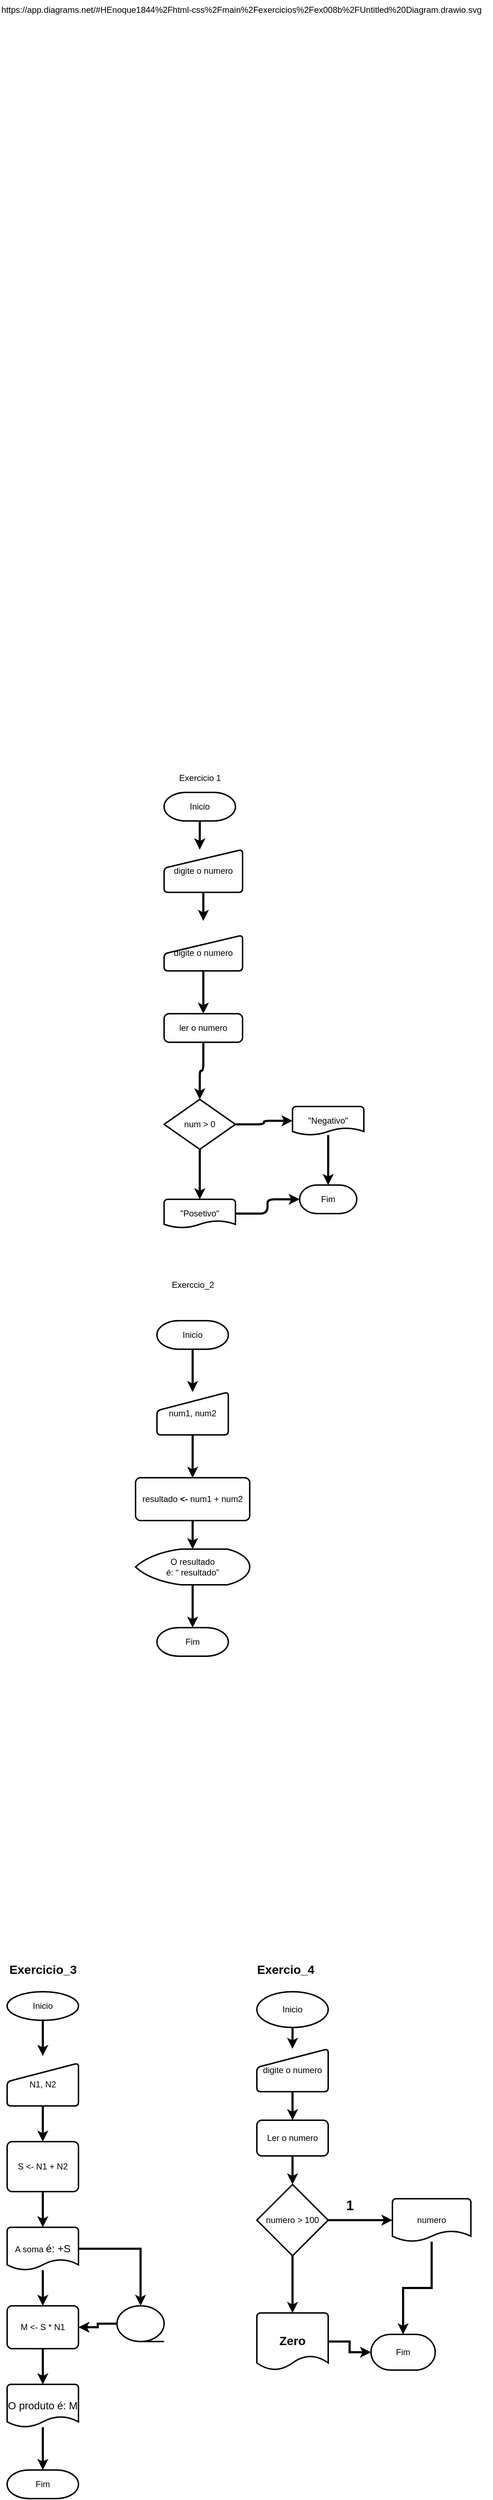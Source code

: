 <mxfile version="15.7.3" type="github"><diagram id="C5RBs43oDa-KdzZeNtuy" name="Page-1"><mxGraphModel dx="868" dy="7417" grid="1" gridSize="10" guides="1" tooltips="1" connect="1" arrows="1" fold="1" page="1" pageScale="1" pageWidth="827" pageHeight="1169" math="0" shadow="0"><root><mxCell id="WIyWlLk6GJQsqaUBKTNV-0"/><mxCell id="WIyWlLk6GJQsqaUBKTNV-1" parent="WIyWlLk6GJQsqaUBKTNV-0"/><mxCell id="7aczeXKKdlZf4Kcv0Hij-22" style="edgeStyle=orthogonalEdgeStyle;rounded=1;orthogonalLoop=1;jettySize=auto;html=1;entryX=0.5;entryY=0;entryDx=0;entryDy=0;strokeWidth=3;" parent="WIyWlLk6GJQsqaUBKTNV-1" source="7aczeXKKdlZf4Kcv0Hij-20" target="7aczeXKKdlZf4Kcv0Hij-21" edge="1"><mxGeometry relative="1" as="geometry"/></mxCell><mxCell id="7aczeXKKdlZf4Kcv0Hij-20" value="Inicio" style="strokeWidth=2;html=1;shape=mxgraph.flowchart.terminator;whiteSpace=wrap;" parent="WIyWlLk6GJQsqaUBKTNV-1" vertex="1"><mxGeometry x="350" y="-4300" width="100" height="40" as="geometry"/></mxCell><mxCell id="7aczeXKKdlZf4Kcv0Hij-24" style="edgeStyle=orthogonalEdgeStyle;rounded=1;orthogonalLoop=1;jettySize=auto;html=1;entryX=0.5;entryY=0;entryDx=0;entryDy=0;strokeWidth=3;" parent="WIyWlLk6GJQsqaUBKTNV-1" source="7aczeXKKdlZf4Kcv0Hij-21" target="7aczeXKKdlZf4Kcv0Hij-23" edge="1"><mxGeometry relative="1" as="geometry"/></mxCell><mxCell id="7aczeXKKdlZf4Kcv0Hij-21" value="num1, num2" style="html=1;strokeWidth=2;shape=manualInput;whiteSpace=wrap;rounded=1;size=26;arcSize=11;" parent="WIyWlLk6GJQsqaUBKTNV-1" vertex="1"><mxGeometry x="350" y="-4200" width="100" height="60" as="geometry"/></mxCell><mxCell id="7aczeXKKdlZf4Kcv0Hij-26" style="edgeStyle=orthogonalEdgeStyle;rounded=1;orthogonalLoop=1;jettySize=auto;html=1;entryX=0.5;entryY=0;entryDx=0;entryDy=0;entryPerimeter=0;strokeWidth=3;" parent="WIyWlLk6GJQsqaUBKTNV-1" source="7aczeXKKdlZf4Kcv0Hij-23" target="7aczeXKKdlZf4Kcv0Hij-25" edge="1"><mxGeometry relative="1" as="geometry"/></mxCell><mxCell id="7aczeXKKdlZf4Kcv0Hij-23" value="resultado&amp;nbsp;&lt;b&gt;&amp;lt;-&lt;/b&gt;&amp;nbsp;num1 + num2" style="rounded=1;whiteSpace=wrap;html=1;absoluteArcSize=1;arcSize=14;strokeWidth=2;" parent="WIyWlLk6GJQsqaUBKTNV-1" vertex="1"><mxGeometry x="320" y="-4080" width="160" height="60" as="geometry"/></mxCell><mxCell id="7aczeXKKdlZf4Kcv0Hij-28" style="edgeStyle=orthogonalEdgeStyle;rounded=1;orthogonalLoop=1;jettySize=auto;html=1;entryX=0.5;entryY=0;entryDx=0;entryDy=0;entryPerimeter=0;strokeWidth=3;" parent="WIyWlLk6GJQsqaUBKTNV-1" source="7aczeXKKdlZf4Kcv0Hij-25" target="7aczeXKKdlZf4Kcv0Hij-27" edge="1"><mxGeometry relative="1" as="geometry"/></mxCell><mxCell id="7aczeXKKdlZf4Kcv0Hij-25" value="&lt;p class=&quot;MsoNormal&quot;&gt;&lt;span style=&quot;font-family: &amp;#34;trebuchet ms&amp;#34; , sans-serif&quot;&gt;O resultado&lt;br/&gt;é: “ resultado”&lt;/span&gt;&lt;/p&gt;" style="strokeWidth=2;html=1;shape=mxgraph.flowchart.display;whiteSpace=wrap;" parent="WIyWlLk6GJQsqaUBKTNV-1" vertex="1"><mxGeometry x="320" y="-3980" width="160" height="50" as="geometry"/></mxCell><mxCell id="7aczeXKKdlZf4Kcv0Hij-27" value="Fim" style="strokeWidth=2;html=1;shape=mxgraph.flowchart.terminator;whiteSpace=wrap;" parent="WIyWlLk6GJQsqaUBKTNV-1" vertex="1"><mxGeometry x="350" y="-3870" width="100" height="40" as="geometry"/></mxCell><mxCell id="7aczeXKKdlZf4Kcv0Hij-67" value="Exerccio_2" style="text;html=1;align=center;verticalAlign=middle;resizable=0;points=[];autosize=1;strokeColor=none;fillColor=none;" parent="WIyWlLk6GJQsqaUBKTNV-1" vertex="1"><mxGeometry x="365" y="-4360" width="70" height="20" as="geometry"/></mxCell><mxCell id="7aczeXKKdlZf4Kcv0Hij-68" style="edgeStyle=orthogonalEdgeStyle;rounded=1;orthogonalLoop=1;jettySize=auto;html=1;strokeWidth=3;" parent="WIyWlLk6GJQsqaUBKTNV-1" source="7aczeXKKdlZf4Kcv0Hij-70" edge="1"><mxGeometry relative="1" as="geometry"><mxPoint x="410" y="-4960" as="targetPoint"/></mxGeometry></mxCell><mxCell id="7aczeXKKdlZf4Kcv0Hij-69" style="edgeStyle=orthogonalEdgeStyle;rounded=1;orthogonalLoop=1;jettySize=auto;html=1;strokeWidth=3;" parent="WIyWlLk6GJQsqaUBKTNV-1" source="7aczeXKKdlZf4Kcv0Hij-70" edge="1"><mxGeometry relative="1" as="geometry"><mxPoint x="410" y="-4960" as="targetPoint"/></mxGeometry></mxCell><mxCell id="7aczeXKKdlZf4Kcv0Hij-70" value="Inicio" style="strokeWidth=2;html=1;shape=mxgraph.flowchart.terminator;whiteSpace=wrap;" parent="WIyWlLk6GJQsqaUBKTNV-1" vertex="1"><mxGeometry x="360" y="-5040" width="100" height="40" as="geometry"/></mxCell><mxCell id="7aczeXKKdlZf4Kcv0Hij-71" style="edgeStyle=orthogonalEdgeStyle;rounded=1;orthogonalLoop=1;jettySize=auto;html=1;strokeWidth=3;" parent="WIyWlLk6GJQsqaUBKTNV-1" source="7aczeXKKdlZf4Kcv0Hij-72" edge="1"><mxGeometry relative="1" as="geometry"><mxPoint x="415" y="-4860" as="targetPoint"/></mxGeometry></mxCell><mxCell id="7aczeXKKdlZf4Kcv0Hij-72" value="digite o numero" style="html=1;strokeWidth=2;shape=manualInput;whiteSpace=wrap;rounded=1;size=26;arcSize=11;" parent="WIyWlLk6GJQsqaUBKTNV-1" vertex="1"><mxGeometry x="360" y="-4960" width="110" height="60" as="geometry"/></mxCell><mxCell id="7aczeXKKdlZf4Kcv0Hij-73" style="edgeStyle=orthogonalEdgeStyle;rounded=1;orthogonalLoop=1;jettySize=auto;html=1;entryX=0.5;entryY=0;entryDx=0;entryDy=0;entryPerimeter=0;strokeWidth=3;" parent="WIyWlLk6GJQsqaUBKTNV-1" source="7aczeXKKdlZf4Kcv0Hij-75" target="7aczeXKKdlZf4Kcv0Hij-78" edge="1"><mxGeometry relative="1" as="geometry"/></mxCell><mxCell id="7aczeXKKdlZf4Kcv0Hij-74" style="edgeStyle=orthogonalEdgeStyle;rounded=1;orthogonalLoop=1;jettySize=auto;html=1;entryX=0;entryY=0.5;entryDx=0;entryDy=0;entryPerimeter=0;strokeWidth=3;" parent="WIyWlLk6GJQsqaUBKTNV-1" source="7aczeXKKdlZf4Kcv0Hij-75" target="7aczeXKKdlZf4Kcv0Hij-80" edge="1"><mxGeometry relative="1" as="geometry"/></mxCell><mxCell id="7aczeXKKdlZf4Kcv0Hij-75" value="num &amp;gt; 0" style="strokeWidth=2;html=1;shape=mxgraph.flowchart.decision;whiteSpace=wrap;" parent="WIyWlLk6GJQsqaUBKTNV-1" vertex="1"><mxGeometry x="360" y="-4610" width="100" height="70" as="geometry"/></mxCell><mxCell id="7aczeXKKdlZf4Kcv0Hij-76" value="Fim" style="strokeWidth=2;html=1;shape=mxgraph.flowchart.terminator;whiteSpace=wrap;" parent="WIyWlLk6GJQsqaUBKTNV-1" vertex="1"><mxGeometry x="550" y="-4490" width="80" height="40" as="geometry"/></mxCell><mxCell id="7aczeXKKdlZf4Kcv0Hij-77" style="edgeStyle=orthogonalEdgeStyle;rounded=1;orthogonalLoop=1;jettySize=auto;html=1;entryX=0;entryY=0.5;entryDx=0;entryDy=0;entryPerimeter=0;strokeWidth=3;" parent="WIyWlLk6GJQsqaUBKTNV-1" source="7aczeXKKdlZf4Kcv0Hij-78" target="7aczeXKKdlZf4Kcv0Hij-76" edge="1"><mxGeometry relative="1" as="geometry"/></mxCell><mxCell id="7aczeXKKdlZf4Kcv0Hij-78" value="&quot;Posetivo&quot;" style="strokeWidth=2;html=1;shape=mxgraph.flowchart.document2;whiteSpace=wrap;size=0.25;" parent="WIyWlLk6GJQsqaUBKTNV-1" vertex="1"><mxGeometry x="360" y="-4470" width="100" height="40" as="geometry"/></mxCell><mxCell id="7aczeXKKdlZf4Kcv0Hij-79" style="edgeStyle=orthogonalEdgeStyle;rounded=1;orthogonalLoop=1;jettySize=auto;html=1;entryX=0.5;entryY=0;entryDx=0;entryDy=0;entryPerimeter=0;strokeWidth=3;" parent="WIyWlLk6GJQsqaUBKTNV-1" source="7aczeXKKdlZf4Kcv0Hij-80" target="7aczeXKKdlZf4Kcv0Hij-76" edge="1"><mxGeometry relative="1" as="geometry"/></mxCell><mxCell id="7aczeXKKdlZf4Kcv0Hij-80" value="&quot;Negativo&quot;" style="strokeWidth=2;html=1;shape=mxgraph.flowchart.document2;whiteSpace=wrap;size=0.25;" parent="WIyWlLk6GJQsqaUBKTNV-1" vertex="1"><mxGeometry x="540" y="-4600" width="100" height="40" as="geometry"/></mxCell><mxCell id="7aczeXKKdlZf4Kcv0Hij-81" style="edgeStyle=orthogonalEdgeStyle;rounded=1;orthogonalLoop=1;jettySize=auto;html=1;entryX=0.5;entryY=0;entryDx=0;entryDy=0;strokeWidth=3;" parent="WIyWlLk6GJQsqaUBKTNV-1" source="7aczeXKKdlZf4Kcv0Hij-82" target="7aczeXKKdlZf4Kcv0Hij-84" edge="1"><mxGeometry relative="1" as="geometry"/></mxCell><mxCell id="7aczeXKKdlZf4Kcv0Hij-82" value="digite o numero" style="html=1;strokeWidth=2;shape=manualInput;whiteSpace=wrap;rounded=1;size=26;arcSize=11;" parent="WIyWlLk6GJQsqaUBKTNV-1" vertex="1"><mxGeometry x="360" y="-4840" width="110" height="50" as="geometry"/></mxCell><mxCell id="7aczeXKKdlZf4Kcv0Hij-83" style="edgeStyle=orthogonalEdgeStyle;rounded=1;orthogonalLoop=1;jettySize=auto;html=1;entryX=0.5;entryY=0;entryDx=0;entryDy=0;entryPerimeter=0;strokeWidth=3;" parent="WIyWlLk6GJQsqaUBKTNV-1" source="7aczeXKKdlZf4Kcv0Hij-84" target="7aczeXKKdlZf4Kcv0Hij-75" edge="1"><mxGeometry relative="1" as="geometry"/></mxCell><mxCell id="7aczeXKKdlZf4Kcv0Hij-84" value="ler o numero" style="rounded=1;whiteSpace=wrap;html=1;absoluteArcSize=1;arcSize=14;strokeWidth=2;" parent="WIyWlLk6GJQsqaUBKTNV-1" vertex="1"><mxGeometry x="360" y="-4730" width="110" height="40" as="geometry"/></mxCell><mxCell id="7aczeXKKdlZf4Kcv0Hij-85" value="Exercicio 1" style="text;html=1;align=center;verticalAlign=middle;resizable=0;points=[];autosize=1;strokeColor=none;fillColor=none;" parent="WIyWlLk6GJQsqaUBKTNV-1" vertex="1"><mxGeometry x="375" y="-5070" width="70" height="20" as="geometry"/></mxCell><mxCell id="QYM4FQ4IIFGIionfwDwg-0" value="https://app.diagrams.net/#HEnoque1844%2Fhtml-css%2Fmain%2Fexercicios%2Fex008b%2FUntitled%20Diagram.drawio.svg" style="text;html=1;" parent="WIyWlLk6GJQsqaUBKTNV-1" vertex="1"><mxGeometry x="130" y="-6150" width="690" height="20" as="geometry"/></mxCell><mxCell id="xEgQFAVt9R7-jzGUVJl_-19" value="" style="edgeStyle=orthogonalEdgeStyle;rounded=0;orthogonalLoop=1;jettySize=auto;html=1;strokeWidth=3;" edge="1" parent="WIyWlLk6GJQsqaUBKTNV-1" source="xEgQFAVt9R7-jzGUVJl_-17"><mxGeometry relative="1" as="geometry"><mxPoint x="190" y="-3270" as="targetPoint"/></mxGeometry></mxCell><mxCell id="xEgQFAVt9R7-jzGUVJl_-17" value="Inicio" style="strokeWidth=2;html=1;shape=mxgraph.flowchart.start_1;whiteSpace=wrap;" vertex="1" parent="WIyWlLk6GJQsqaUBKTNV-1"><mxGeometry x="140" y="-3360" width="100" height="40" as="geometry"/></mxCell><mxCell id="xEgQFAVt9R7-jzGUVJl_-24" value="" style="edgeStyle=orthogonalEdgeStyle;rounded=0;orthogonalLoop=1;jettySize=auto;html=1;strokeWidth=3;" edge="1" parent="WIyWlLk6GJQsqaUBKTNV-1" source="xEgQFAVt9R7-jzGUVJl_-22" target="xEgQFAVt9R7-jzGUVJl_-23"><mxGeometry relative="1" as="geometry"/></mxCell><mxCell id="xEgQFAVt9R7-jzGUVJl_-22" value="N1, N2" style="html=1;strokeWidth=2;shape=manualInput;whiteSpace=wrap;rounded=1;size=26;arcSize=11;" vertex="1" parent="WIyWlLk6GJQsqaUBKTNV-1"><mxGeometry x="140" y="-3260" width="100" height="60" as="geometry"/></mxCell><mxCell id="xEgQFAVt9R7-jzGUVJl_-26" value="" style="edgeStyle=orthogonalEdgeStyle;rounded=0;orthogonalLoop=1;jettySize=auto;html=1;strokeWidth=3;" edge="1" parent="WIyWlLk6GJQsqaUBKTNV-1" source="xEgQFAVt9R7-jzGUVJl_-23" target="xEgQFAVt9R7-jzGUVJl_-25"><mxGeometry relative="1" as="geometry"/></mxCell><mxCell id="xEgQFAVt9R7-jzGUVJl_-23" value="S &amp;lt;- N1 + N2" style="rounded=1;whiteSpace=wrap;html=1;absoluteArcSize=1;arcSize=14;strokeWidth=2;" vertex="1" parent="WIyWlLk6GJQsqaUBKTNV-1"><mxGeometry x="140" y="-3150" width="100" height="70" as="geometry"/></mxCell><mxCell id="xEgQFAVt9R7-jzGUVJl_-28" value="" style="edgeStyle=orthogonalEdgeStyle;rounded=0;orthogonalLoop=1;jettySize=auto;html=1;strokeWidth=3;" edge="1" parent="WIyWlLk6GJQsqaUBKTNV-1" source="xEgQFAVt9R7-jzGUVJl_-25" target="xEgQFAVt9R7-jzGUVJl_-27"><mxGeometry relative="1" as="geometry"/></mxCell><mxCell id="xEgQFAVt9R7-jzGUVJl_-33" value="" style="edgeStyle=orthogonalEdgeStyle;rounded=0;orthogonalLoop=1;jettySize=auto;html=1;strokeWidth=3;" edge="1" parent="WIyWlLk6GJQsqaUBKTNV-1" source="xEgQFAVt9R7-jzGUVJl_-25" target="xEgQFAVt9R7-jzGUVJl_-32"><mxGeometry relative="1" as="geometry"/></mxCell><mxCell id="xEgQFAVt9R7-jzGUVJl_-25" value="&lt;span lang=&quot;EN-CA&quot; style=&quot;line-height: 12.84px&quot;&gt;A soma&amp;nbsp;&lt;/span&gt;&lt;span lang=&quot;EN-CA&quot; style=&quot;font-size: 11pt ; line-height: 15.693px ; font-family: &amp;#34;calibri&amp;#34; , sans-serif&quot;&gt;é: +S&lt;/span&gt;" style="strokeWidth=2;html=1;shape=mxgraph.flowchart.document2;whiteSpace=wrap;size=0.25;" vertex="1" parent="WIyWlLk6GJQsqaUBKTNV-1"><mxGeometry x="140" y="-3030" width="100" height="60" as="geometry"/></mxCell><mxCell id="xEgQFAVt9R7-jzGUVJl_-30" value="" style="edgeStyle=orthogonalEdgeStyle;rounded=0;orthogonalLoop=1;jettySize=auto;html=1;strokeWidth=3;" edge="1" parent="WIyWlLk6GJQsqaUBKTNV-1" source="xEgQFAVt9R7-jzGUVJl_-27" target="xEgQFAVt9R7-jzGUVJl_-29"><mxGeometry relative="1" as="geometry"/></mxCell><mxCell id="xEgQFAVt9R7-jzGUVJl_-27" value="M &amp;lt;- S * N1" style="rounded=1;whiteSpace=wrap;html=1;absoluteArcSize=1;arcSize=14;strokeWidth=2;" vertex="1" parent="WIyWlLk6GJQsqaUBKTNV-1"><mxGeometry x="140" y="-2920" width="100" height="60" as="geometry"/></mxCell><mxCell id="xEgQFAVt9R7-jzGUVJl_-35" value="" style="edgeStyle=orthogonalEdgeStyle;rounded=0;orthogonalLoop=1;jettySize=auto;html=1;strokeWidth=3;" edge="1" parent="WIyWlLk6GJQsqaUBKTNV-1" source="xEgQFAVt9R7-jzGUVJl_-29" target="xEgQFAVt9R7-jzGUVJl_-31"><mxGeometry relative="1" as="geometry"/></mxCell><mxCell id="xEgQFAVt9R7-jzGUVJl_-29" value="&lt;span lang=&quot;EN-CA&quot; style=&quot;font-size: 11.0pt ; line-height: 107% ; font-family: &amp;#34;calibri&amp;#34; , sans-serif&quot;&gt;&lt;span style=&quot;font-size: 11pt&quot;&gt;O produto&amp;nbsp;&lt;/span&gt;é: M&lt;/span&gt;" style="strokeWidth=2;html=1;shape=mxgraph.flowchart.document2;whiteSpace=wrap;size=0.25;" vertex="1" parent="WIyWlLk6GJQsqaUBKTNV-1"><mxGeometry x="140" y="-2810" width="100" height="60" as="geometry"/></mxCell><mxCell id="xEgQFAVt9R7-jzGUVJl_-31" value="Fim" style="strokeWidth=2;html=1;shape=mxgraph.flowchart.terminator;whiteSpace=wrap;" vertex="1" parent="WIyWlLk6GJQsqaUBKTNV-1"><mxGeometry x="140" y="-2690" width="100" height="40" as="geometry"/></mxCell><mxCell id="xEgQFAVt9R7-jzGUVJl_-34" value="" style="edgeStyle=orthogonalEdgeStyle;rounded=0;orthogonalLoop=1;jettySize=auto;html=1;strokeWidth=3;" edge="1" parent="WIyWlLk6GJQsqaUBKTNV-1" source="xEgQFAVt9R7-jzGUVJl_-32" target="xEgQFAVt9R7-jzGUVJl_-27"><mxGeometry relative="1" as="geometry"/></mxCell><mxCell id="xEgQFAVt9R7-jzGUVJl_-32" value="" style="strokeWidth=2;html=1;shape=mxgraph.flowchart.sequential_data;whiteSpace=wrap;" vertex="1" parent="WIyWlLk6GJQsqaUBKTNV-1"><mxGeometry x="294" y="-2920" width="66" height="50" as="geometry"/></mxCell><mxCell id="xEgQFAVt9R7-jzGUVJl_-36" value="&lt;b&gt;&lt;font style=&quot;font-size: 17px&quot;&gt;Exercicio_3&lt;/font&gt;&lt;/b&gt;" style="text;html=1;align=center;verticalAlign=middle;resizable=0;points=[];autosize=1;strokeColor=none;fillColor=none;" vertex="1" parent="WIyWlLk6GJQsqaUBKTNV-1"><mxGeometry x="135" y="-3400" width="110" height="20" as="geometry"/></mxCell><mxCell id="xEgQFAVt9R7-jzGUVJl_-45" value="" style="edgeStyle=orthogonalEdgeStyle;rounded=0;orthogonalLoop=1;jettySize=auto;html=1;strokeWidth=3;" edge="1" parent="WIyWlLk6GJQsqaUBKTNV-1" source="xEgQFAVt9R7-jzGUVJl_-37" target="xEgQFAVt9R7-jzGUVJl_-38"><mxGeometry relative="1" as="geometry"/></mxCell><mxCell id="xEgQFAVt9R7-jzGUVJl_-37" value="Inicio" style="strokeWidth=2;html=1;shape=mxgraph.flowchart.start_1;whiteSpace=wrap;" vertex="1" parent="WIyWlLk6GJQsqaUBKTNV-1"><mxGeometry x="490" y="-3360" width="100" height="50" as="geometry"/></mxCell><mxCell id="xEgQFAVt9R7-jzGUVJl_-44" value="" style="edgeStyle=orthogonalEdgeStyle;rounded=0;orthogonalLoop=1;jettySize=auto;html=1;strokeWidth=3;" edge="1" parent="WIyWlLk6GJQsqaUBKTNV-1" source="xEgQFAVt9R7-jzGUVJl_-38" target="xEgQFAVt9R7-jzGUVJl_-39"><mxGeometry relative="1" as="geometry"/></mxCell><mxCell id="xEgQFAVt9R7-jzGUVJl_-38" value="digite o numero" style="html=1;strokeWidth=2;shape=manualInput;whiteSpace=wrap;rounded=1;size=26;arcSize=11;" vertex="1" parent="WIyWlLk6GJQsqaUBKTNV-1"><mxGeometry x="490" y="-3280" width="100" height="60" as="geometry"/></mxCell><mxCell id="xEgQFAVt9R7-jzGUVJl_-46" value="" style="edgeStyle=orthogonalEdgeStyle;rounded=0;orthogonalLoop=1;jettySize=auto;html=1;strokeWidth=3;" edge="1" parent="WIyWlLk6GJQsqaUBKTNV-1" source="xEgQFAVt9R7-jzGUVJl_-39" target="xEgQFAVt9R7-jzGUVJl_-40"><mxGeometry relative="1" as="geometry"/></mxCell><mxCell id="xEgQFAVt9R7-jzGUVJl_-39" value="Ler o numero" style="rounded=1;whiteSpace=wrap;html=1;absoluteArcSize=1;arcSize=14;strokeWidth=2;" vertex="1" parent="WIyWlLk6GJQsqaUBKTNV-1"><mxGeometry x="490" y="-3180" width="100" height="50" as="geometry"/></mxCell><mxCell id="xEgQFAVt9R7-jzGUVJl_-47" value="" style="edgeStyle=orthogonalEdgeStyle;rounded=0;orthogonalLoop=1;jettySize=auto;html=1;strokeWidth=3;" edge="1" parent="WIyWlLk6GJQsqaUBKTNV-1" source="xEgQFAVt9R7-jzGUVJl_-40" target="xEgQFAVt9R7-jzGUVJl_-41"><mxGeometry relative="1" as="geometry"/></mxCell><mxCell id="xEgQFAVt9R7-jzGUVJl_-50" value="" style="edgeStyle=orthogonalEdgeStyle;rounded=0;orthogonalLoop=1;jettySize=auto;html=1;strokeWidth=3;" edge="1" parent="WIyWlLk6GJQsqaUBKTNV-1" source="xEgQFAVt9R7-jzGUVJl_-40" target="xEgQFAVt9R7-jzGUVJl_-42"><mxGeometry relative="1" as="geometry"/></mxCell><mxCell id="xEgQFAVt9R7-jzGUVJl_-40" value="numero &amp;gt; 100" style="strokeWidth=2;html=1;shape=mxgraph.flowchart.decision;whiteSpace=wrap;" vertex="1" parent="WIyWlLk6GJQsqaUBKTNV-1"><mxGeometry x="490" y="-3090" width="100" height="100" as="geometry"/></mxCell><mxCell id="xEgQFAVt9R7-jzGUVJl_-48" value="" style="edgeStyle=orthogonalEdgeStyle;rounded=0;orthogonalLoop=1;jettySize=auto;html=1;strokeWidth=3;" edge="1" parent="WIyWlLk6GJQsqaUBKTNV-1" source="xEgQFAVt9R7-jzGUVJl_-41" target="xEgQFAVt9R7-jzGUVJl_-43"><mxGeometry relative="1" as="geometry"/></mxCell><mxCell id="xEgQFAVt9R7-jzGUVJl_-41" value="numero" style="strokeWidth=2;html=1;shape=mxgraph.flowchart.document2;whiteSpace=wrap;size=0.25;" vertex="1" parent="WIyWlLk6GJQsqaUBKTNV-1"><mxGeometry x="680" y="-3070" width="110" height="60" as="geometry"/></mxCell><mxCell id="xEgQFAVt9R7-jzGUVJl_-49" value="" style="edgeStyle=orthogonalEdgeStyle;rounded=0;orthogonalLoop=1;jettySize=auto;html=1;strokeWidth=3;" edge="1" parent="WIyWlLk6GJQsqaUBKTNV-1" source="xEgQFAVt9R7-jzGUVJl_-42" target="xEgQFAVt9R7-jzGUVJl_-43"><mxGeometry relative="1" as="geometry"/></mxCell><mxCell id="xEgQFAVt9R7-jzGUVJl_-42" value="&lt;b&gt;&lt;font style=&quot;font-size: 17px&quot;&gt;Zero&lt;/font&gt;&lt;/b&gt;" style="strokeWidth=2;html=1;shape=mxgraph.flowchart.document2;whiteSpace=wrap;size=0.25;" vertex="1" parent="WIyWlLk6GJQsqaUBKTNV-1"><mxGeometry x="490" y="-2910" width="100" height="80" as="geometry"/></mxCell><mxCell id="xEgQFAVt9R7-jzGUVJl_-43" value="Fim" style="strokeWidth=2;html=1;shape=mxgraph.flowchart.terminator;whiteSpace=wrap;" vertex="1" parent="WIyWlLk6GJQsqaUBKTNV-1"><mxGeometry x="650" y="-2880" width="90" height="50" as="geometry"/></mxCell><mxCell id="xEgQFAVt9R7-jzGUVJl_-51" value="&lt;span style=&quot;font-size: 19px&quot;&gt;&lt;b&gt;1&lt;/b&gt;&lt;/span&gt;" style="text;html=1;align=center;verticalAlign=middle;resizable=0;points=[];autosize=1;strokeColor=none;fillColor=none;strokeWidth=4;" vertex="1" parent="WIyWlLk6GJQsqaUBKTNV-1"><mxGeometry x="605" y="-3070" width="30" height="20" as="geometry"/></mxCell><mxCell id="xEgQFAVt9R7-jzGUVJl_-52" value="&lt;b&gt;Exercio_4&lt;/b&gt;" style="text;html=1;align=center;verticalAlign=middle;resizable=0;points=[];autosize=1;strokeColor=none;fillColor=none;fontSize=17;" vertex="1" parent="WIyWlLk6GJQsqaUBKTNV-1"><mxGeometry x="480" y="-3405" width="100" height="30" as="geometry"/></mxCell></root></mxGraphModel></diagram></mxfile>